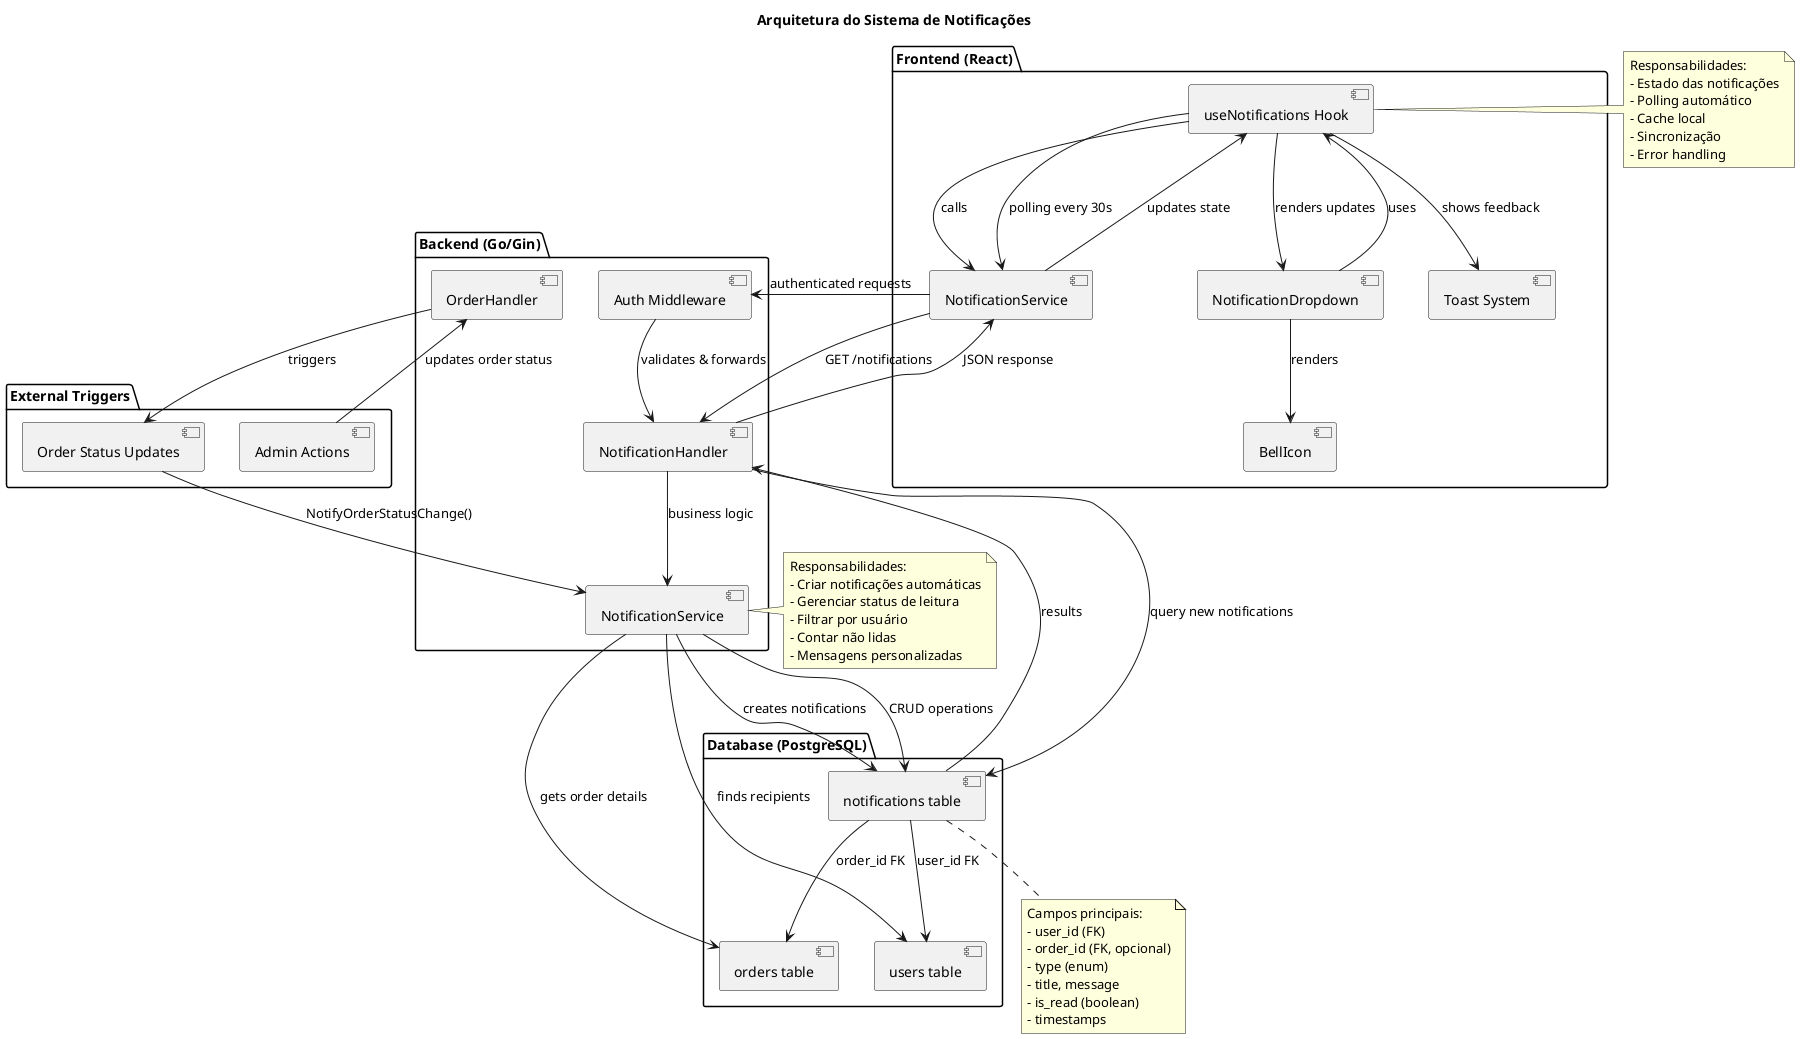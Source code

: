 @startuml notificacoes_arquitetura
title Arquitetura do Sistema de Notificações

package "Frontend (React)" {
  component "NotificationDropdown" as dropdown
  component "BellIcon" as bell
  component "useNotifications Hook" as hook
  component "NotificationService" as frontService
  component "Toast System" as toast
}

package "Backend (Go/Gin)" {
  component "NotificationHandler" as handler
  component "NotificationService" as backService
  component "OrderHandler" as orderHandler
  component "Auth Middleware" as auth
}

package "Database (PostgreSQL)" {
  component "notifications table" as notifTable
  component "users table" as userTable
  component "orders table" as orderTable
}

package "External Triggers" {
  component "Admin Actions" as admin
  component "Order Status Updates" as statusUpdate
}

' Frontend Internal Flow
dropdown --> bell : renders
dropdown --> hook : uses
hook --> frontService : calls
hook --> toast : shows feedback

' Frontend to Backend
frontService --> auth : authenticated requests
auth --> handler : validates & forwards
handler --> backService : business logic
backService --> notifTable : CRUD operations

' Automatic Notifications Flow
admin --> orderHandler : updates order status
orderHandler --> statusUpdate : triggers
statusUpdate --> backService : NotifyOrderStatusChange()
backService --> notifTable : creates notifications
backService --> userTable : finds recipients
backService --> orderTable : gets order details

' Database Relationships
notifTable --> userTable : user_id FK
notifTable --> orderTable : order_id FK

' Polling Flow
hook --> frontService : polling every 30s
frontService --> handler : GET /notifications
handler --> notifTable : query new notifications
notifTable --> handler : results
handler --> frontService : JSON response
frontService --> hook : updates state
hook --> dropdown : renders updates

note right of backService
  Responsabilidades:
  - Criar notificações automáticas
  - Gerenciar status de leitura  
  - Filtrar por usuário
  - Contar não lidas
  - Mensagens personalizadas
end note

note right of hook
  Responsabilidades:
  - Estado das notificações
  - Polling automático
  - Cache local
  - Sincronização
  - Error handling
end note

note bottom of notifTable
  Campos principais:
  - user_id (FK)
  - order_id (FK, opcional)
  - type (enum)
  - title, message
  - is_read (boolean)
  - timestamps
end note

@enduml
